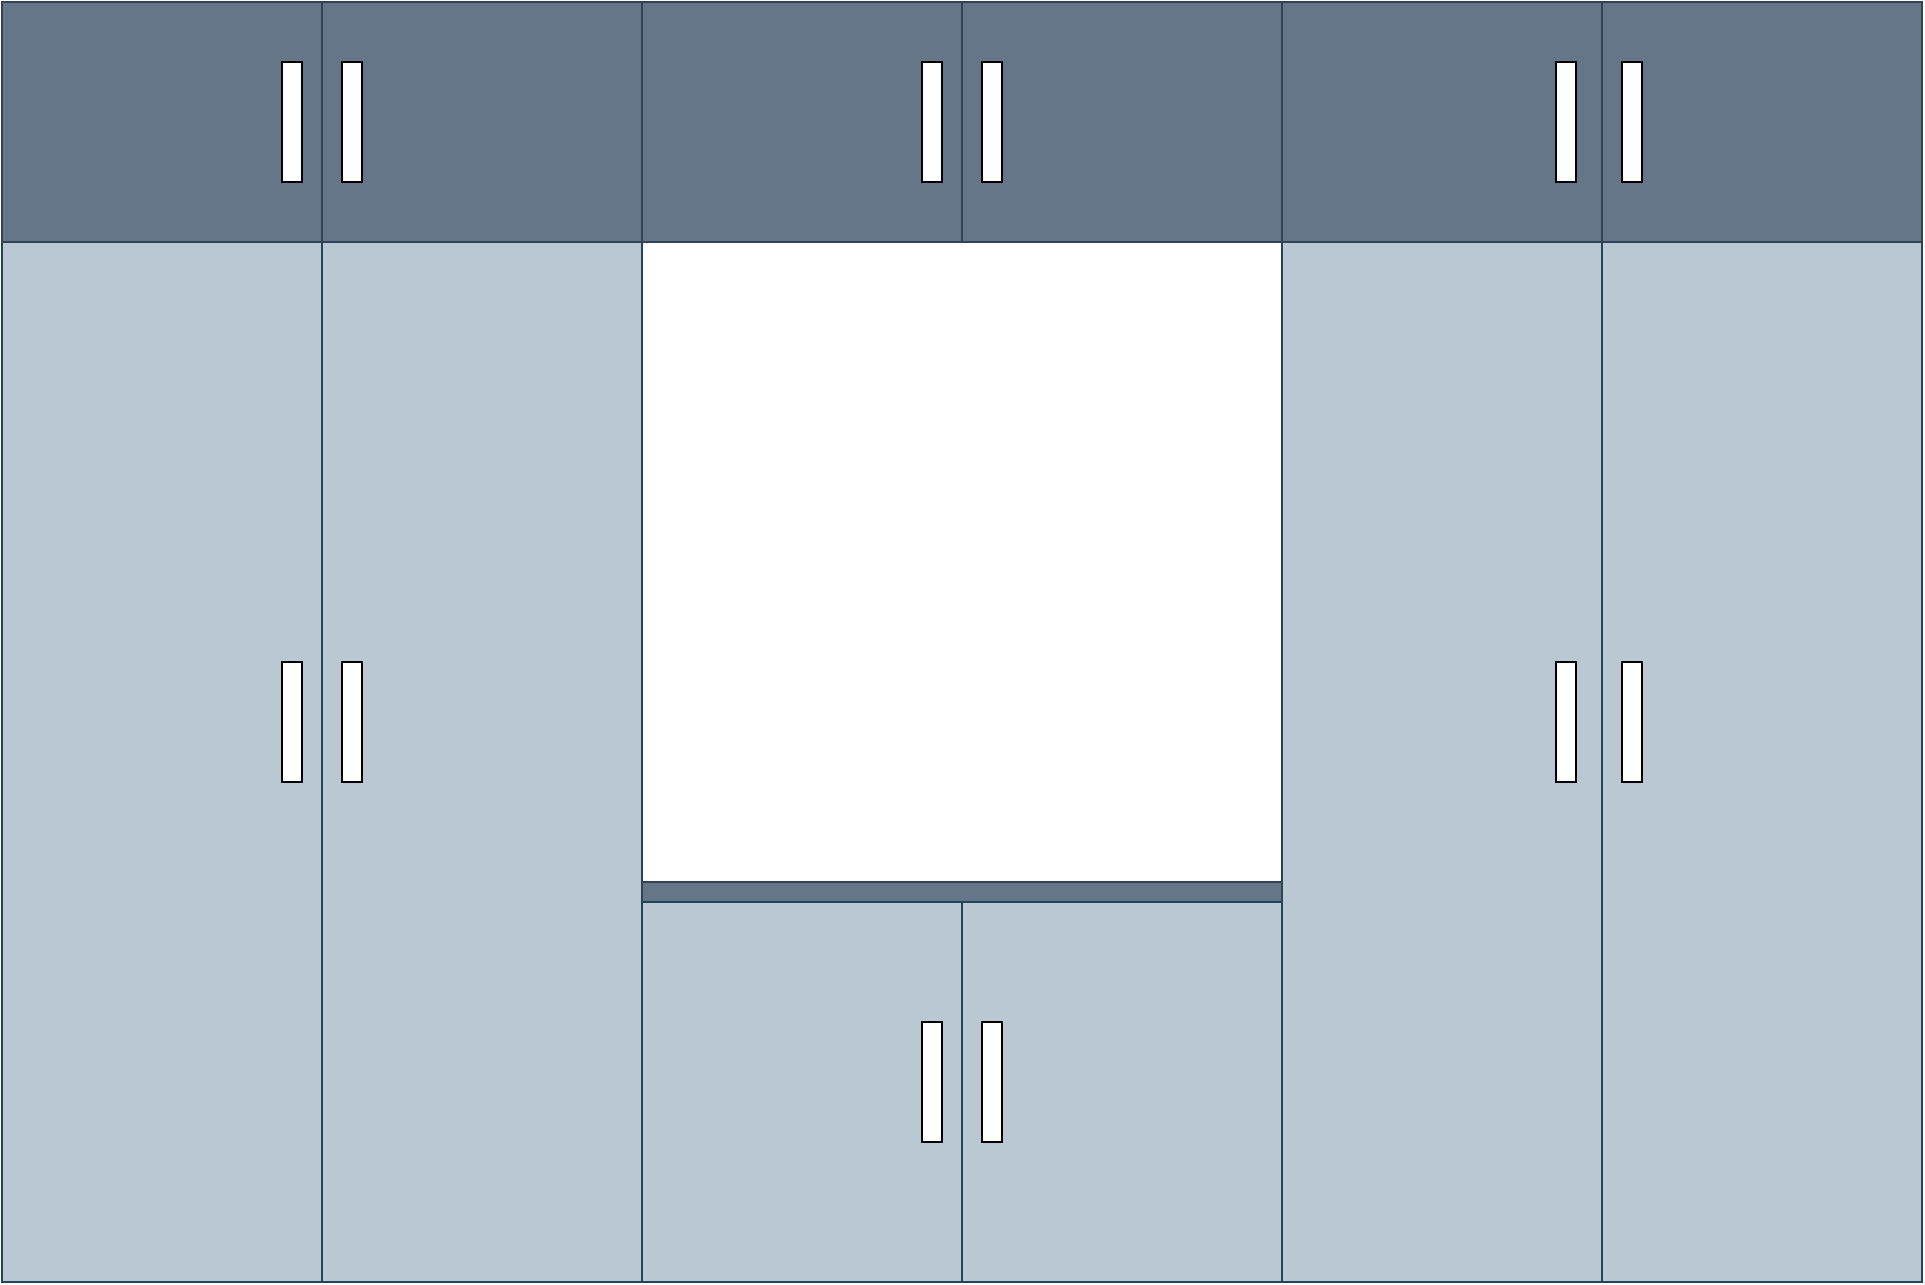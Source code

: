 <mxfile version="21.7.2" type="github">
  <diagram name="Page-1" id="YGNbMYTbncQu2Uc5nlW8">
    <mxGraphModel dx="1306" dy="747" grid="1" gridSize="10" guides="1" tooltips="1" connect="1" arrows="1" fold="1" page="1" pageScale="1" pageWidth="827" pageHeight="1169" math="0" shadow="0">
      <root>
        <mxCell id="0" />
        <mxCell id="1" parent="0" />
        <mxCell id="CgytMZvM7Lvb7yxHm10D-2" value="" style="rounded=0;whiteSpace=wrap;html=1;fillColor=#bac8d3;strokeColor=#23445d;" vertex="1" parent="1">
          <mxGeometry x="40" y="160" width="160" height="520" as="geometry" />
        </mxCell>
        <mxCell id="CgytMZvM7Lvb7yxHm10D-3" value="" style="rounded=0;whiteSpace=wrap;html=1;fillColor=#bac8d3;strokeColor=#23445d;" vertex="1" parent="1">
          <mxGeometry x="200" y="160" width="160" height="520" as="geometry" />
        </mxCell>
        <mxCell id="CgytMZvM7Lvb7yxHm10D-5" value="" style="rounded=0;whiteSpace=wrap;html=1;fillColor=#bac8d3;strokeColor=#23445d;" vertex="1" parent="1">
          <mxGeometry x="840" y="160" width="160" height="520" as="geometry" />
        </mxCell>
        <mxCell id="CgytMZvM7Lvb7yxHm10D-6" value="" style="rounded=0;whiteSpace=wrap;html=1;fillColor=#bac8d3;strokeColor=#23445d;" vertex="1" parent="1">
          <mxGeometry x="680" y="160" width="160" height="520" as="geometry" />
        </mxCell>
        <mxCell id="CgytMZvM7Lvb7yxHm10D-7" value="" style="rounded=0;whiteSpace=wrap;html=1;fillColor=#647687;fontColor=#ffffff;strokeColor=#314354;" vertex="1" parent="1">
          <mxGeometry x="360" y="480" width="320" height="10" as="geometry" />
        </mxCell>
        <mxCell id="CgytMZvM7Lvb7yxHm10D-8" value="" style="rounded=0;whiteSpace=wrap;html=1;fillColor=#bac8d3;strokeColor=#23445d;" vertex="1" parent="1">
          <mxGeometry x="360" y="490" width="160" height="190" as="geometry" />
        </mxCell>
        <mxCell id="CgytMZvM7Lvb7yxHm10D-9" value="" style="rounded=0;whiteSpace=wrap;html=1;fillColor=#647687;fontColor=#ffffff;strokeColor=#314354;" vertex="1" parent="1">
          <mxGeometry x="40" y="40" width="160" height="120" as="geometry" />
        </mxCell>
        <mxCell id="CgytMZvM7Lvb7yxHm10D-10" value="" style="rounded=0;whiteSpace=wrap;html=1;fillColor=#647687;fontColor=#ffffff;strokeColor=#314354;" vertex="1" parent="1">
          <mxGeometry x="200" y="40" width="160" height="120" as="geometry" />
        </mxCell>
        <mxCell id="CgytMZvM7Lvb7yxHm10D-11" value="" style="rounded=0;whiteSpace=wrap;html=1;fillColor=#647687;fontColor=#ffffff;strokeColor=#314354;" vertex="1" parent="1">
          <mxGeometry x="360" y="40" width="160" height="120" as="geometry" />
        </mxCell>
        <mxCell id="CgytMZvM7Lvb7yxHm10D-12" value="" style="rounded=0;whiteSpace=wrap;html=1;fillColor=#647687;fontColor=#ffffff;strokeColor=#314354;" vertex="1" parent="1">
          <mxGeometry x="520" y="40" width="160" height="120" as="geometry" />
        </mxCell>
        <mxCell id="CgytMZvM7Lvb7yxHm10D-13" value="" style="rounded=0;whiteSpace=wrap;html=1;fillColor=#647687;fontColor=#ffffff;strokeColor=#314354;" vertex="1" parent="1">
          <mxGeometry x="680" y="40" width="160" height="120" as="geometry" />
        </mxCell>
        <mxCell id="CgytMZvM7Lvb7yxHm10D-14" value="" style="rounded=0;whiteSpace=wrap;html=1;fillColor=#647687;fontColor=#ffffff;strokeColor=#314354;" vertex="1" parent="1">
          <mxGeometry x="840" y="40" width="160" height="120" as="geometry" />
        </mxCell>
        <mxCell id="CgytMZvM7Lvb7yxHm10D-16" value="" style="rounded=0;whiteSpace=wrap;html=1;" vertex="1" parent="1">
          <mxGeometry x="180" y="370" width="10" height="60" as="geometry" />
        </mxCell>
        <mxCell id="CgytMZvM7Lvb7yxHm10D-17" value="" style="rounded=0;whiteSpace=wrap;html=1;" vertex="1" parent="1">
          <mxGeometry x="210" y="370" width="10" height="60" as="geometry" />
        </mxCell>
        <mxCell id="CgytMZvM7Lvb7yxHm10D-19" value="" style="rounded=0;whiteSpace=wrap;html=1;" vertex="1" parent="1">
          <mxGeometry x="850" y="370" width="10" height="60" as="geometry" />
        </mxCell>
        <mxCell id="CgytMZvM7Lvb7yxHm10D-20" value="" style="rounded=0;whiteSpace=wrap;html=1;" vertex="1" parent="1">
          <mxGeometry x="817" y="370" width="10" height="60" as="geometry" />
        </mxCell>
        <mxCell id="CgytMZvM7Lvb7yxHm10D-21" value="" style="rounded=0;whiteSpace=wrap;html=1;" vertex="1" parent="1">
          <mxGeometry x="180" y="70" width="10" height="60" as="geometry" />
        </mxCell>
        <mxCell id="CgytMZvM7Lvb7yxHm10D-22" value="" style="rounded=0;whiteSpace=wrap;html=1;" vertex="1" parent="1">
          <mxGeometry x="210" y="70" width="10" height="60" as="geometry" />
        </mxCell>
        <mxCell id="CgytMZvM7Lvb7yxHm10D-23" value="" style="rounded=0;whiteSpace=wrap;html=1;" vertex="1" parent="1">
          <mxGeometry x="500" y="70" width="10" height="60" as="geometry" />
        </mxCell>
        <mxCell id="CgytMZvM7Lvb7yxHm10D-24" value="" style="rounded=0;whiteSpace=wrap;html=1;" vertex="1" parent="1">
          <mxGeometry x="530" y="70" width="10" height="60" as="geometry" />
        </mxCell>
        <mxCell id="CgytMZvM7Lvb7yxHm10D-25" value="" style="rounded=0;whiteSpace=wrap;html=1;" vertex="1" parent="1">
          <mxGeometry x="817" y="70" width="10" height="60" as="geometry" />
        </mxCell>
        <mxCell id="CgytMZvM7Lvb7yxHm10D-26" value="" style="rounded=0;whiteSpace=wrap;html=1;" vertex="1" parent="1">
          <mxGeometry x="850" y="70" width="10" height="60" as="geometry" />
        </mxCell>
        <mxCell id="CgytMZvM7Lvb7yxHm10D-28" value="" style="rounded=0;whiteSpace=wrap;html=1;" vertex="1" parent="1">
          <mxGeometry x="500" y="550" width="10" height="60" as="geometry" />
        </mxCell>
        <mxCell id="CgytMZvM7Lvb7yxHm10D-30" value="" style="rounded=0;whiteSpace=wrap;html=1;fillColor=#bac8d3;strokeColor=#23445d;" vertex="1" parent="1">
          <mxGeometry x="520" y="490" width="160" height="190" as="geometry" />
        </mxCell>
        <mxCell id="CgytMZvM7Lvb7yxHm10D-31" value="" style="rounded=0;whiteSpace=wrap;html=1;" vertex="1" parent="1">
          <mxGeometry x="530" y="550" width="10" height="60" as="geometry" />
        </mxCell>
      </root>
    </mxGraphModel>
  </diagram>
</mxfile>
